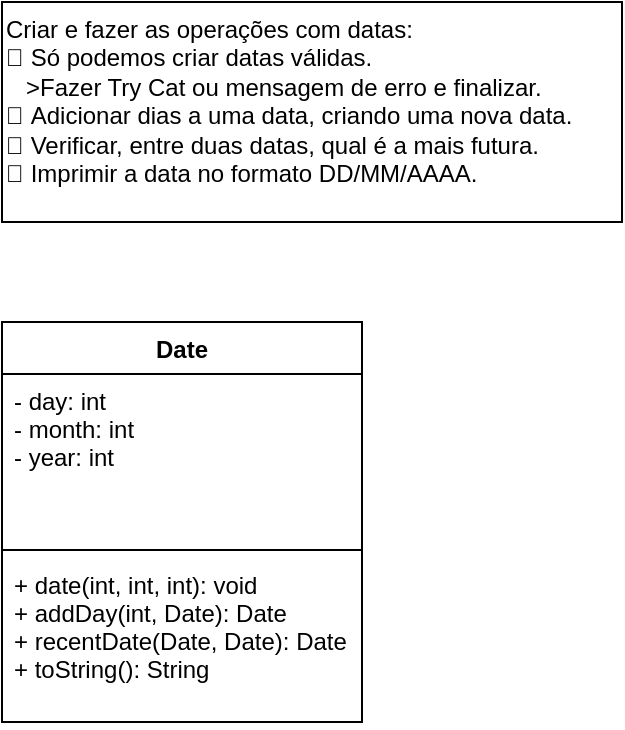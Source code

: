 <mxfile version="16.5.1" type="device"><diagram id="kdVmSrBhvO6ng7Ncsnfk" name="Page-1"><mxGraphModel dx="1043" dy="490" grid="1" gridSize="10" guides="1" tooltips="1" connect="1" arrows="1" fold="1" page="1" pageScale="1" pageWidth="850" pageHeight="1100" math="0" shadow="0"><root><mxCell id="0"/><mxCell id="1" parent="0"/><mxCell id="Xe0omzVg5cMo8_gTgTtN-1" value="Date" style="swimlane;fontStyle=1;align=center;verticalAlign=top;childLayout=stackLayout;horizontal=1;startSize=26;horizontalStack=0;resizeParent=1;resizeParentMax=0;resizeLast=0;collapsible=1;marginBottom=0;" vertex="1" parent="1"><mxGeometry x="20" y="170" width="180" height="200" as="geometry"/></mxCell><mxCell id="Xe0omzVg5cMo8_gTgTtN-2" value="- day: int&#10;- month: int&#10;- year: int" style="text;strokeColor=none;fillColor=none;align=left;verticalAlign=top;spacingLeft=4;spacingRight=4;overflow=hidden;rotatable=0;points=[[0,0.5],[1,0.5]];portConstraint=eastwest;" vertex="1" parent="Xe0omzVg5cMo8_gTgTtN-1"><mxGeometry y="26" width="180" height="84" as="geometry"/></mxCell><mxCell id="Xe0omzVg5cMo8_gTgTtN-3" value="" style="line;strokeWidth=1;fillColor=none;align=left;verticalAlign=middle;spacingTop=-1;spacingLeft=3;spacingRight=3;rotatable=0;labelPosition=right;points=[];portConstraint=eastwest;" vertex="1" parent="Xe0omzVg5cMo8_gTgTtN-1"><mxGeometry y="110" width="180" height="8" as="geometry"/></mxCell><mxCell id="Xe0omzVg5cMo8_gTgTtN-4" value="+ date(int, int, int): void&#10;+ addDay(int, Date): Date&#10;+ recentDate(Date, Date): Date&#10;+ toString(): String" style="text;strokeColor=none;fillColor=none;align=left;verticalAlign=top;spacingLeft=4;spacingRight=4;overflow=hidden;rotatable=0;points=[[0,0.5],[1,0.5]];portConstraint=eastwest;" vertex="1" parent="Xe0omzVg5cMo8_gTgTtN-1"><mxGeometry y="118" width="180" height="82" as="geometry"/></mxCell><mxCell id="Xe0omzVg5cMo8_gTgTtN-6" value="&lt;span class=&quot;fontstyle0&quot;&gt;Criar e fazer as operações com datas:&lt;br&gt;&lt;/span&gt;&lt;span class=&quot;fontstyle0&quot;&gt;&amp;nbsp;Só podemos criar datas válidas.&lt;br&gt;&amp;nbsp; &amp;nbsp;&amp;gt;Fazer Try Cat ou mensagem de erro e finalizar.&lt;br&gt;&lt;/span&gt;&lt;span class=&quot;fontstyle2&quot;&gt; &lt;/span&gt;&lt;span class=&quot;fontstyle0&quot;&gt;Adicionar dias a uma data, criando uma nova data.&lt;br&gt;&lt;/span&gt;&lt;span class=&quot;fontstyle2&quot;&gt; &lt;/span&gt;&lt;span class=&quot;fontstyle0&quot;&gt;Verificar, entre duas datas, qual é a mais futura.&lt;br&gt;&lt;/span&gt;&lt;span class=&quot;fontstyle2&quot;&gt; &lt;/span&gt;&lt;span class=&quot;fontstyle0&quot;&gt;Imprimir a data no formato DD/MM/AAAA.&lt;/span&gt; " style="rounded=0;whiteSpace=wrap;html=1;align=left;verticalAlign=top;" vertex="1" parent="1"><mxGeometry x="20" y="10" width="310" height="110" as="geometry"/></mxCell></root></mxGraphModel></diagram></mxfile>